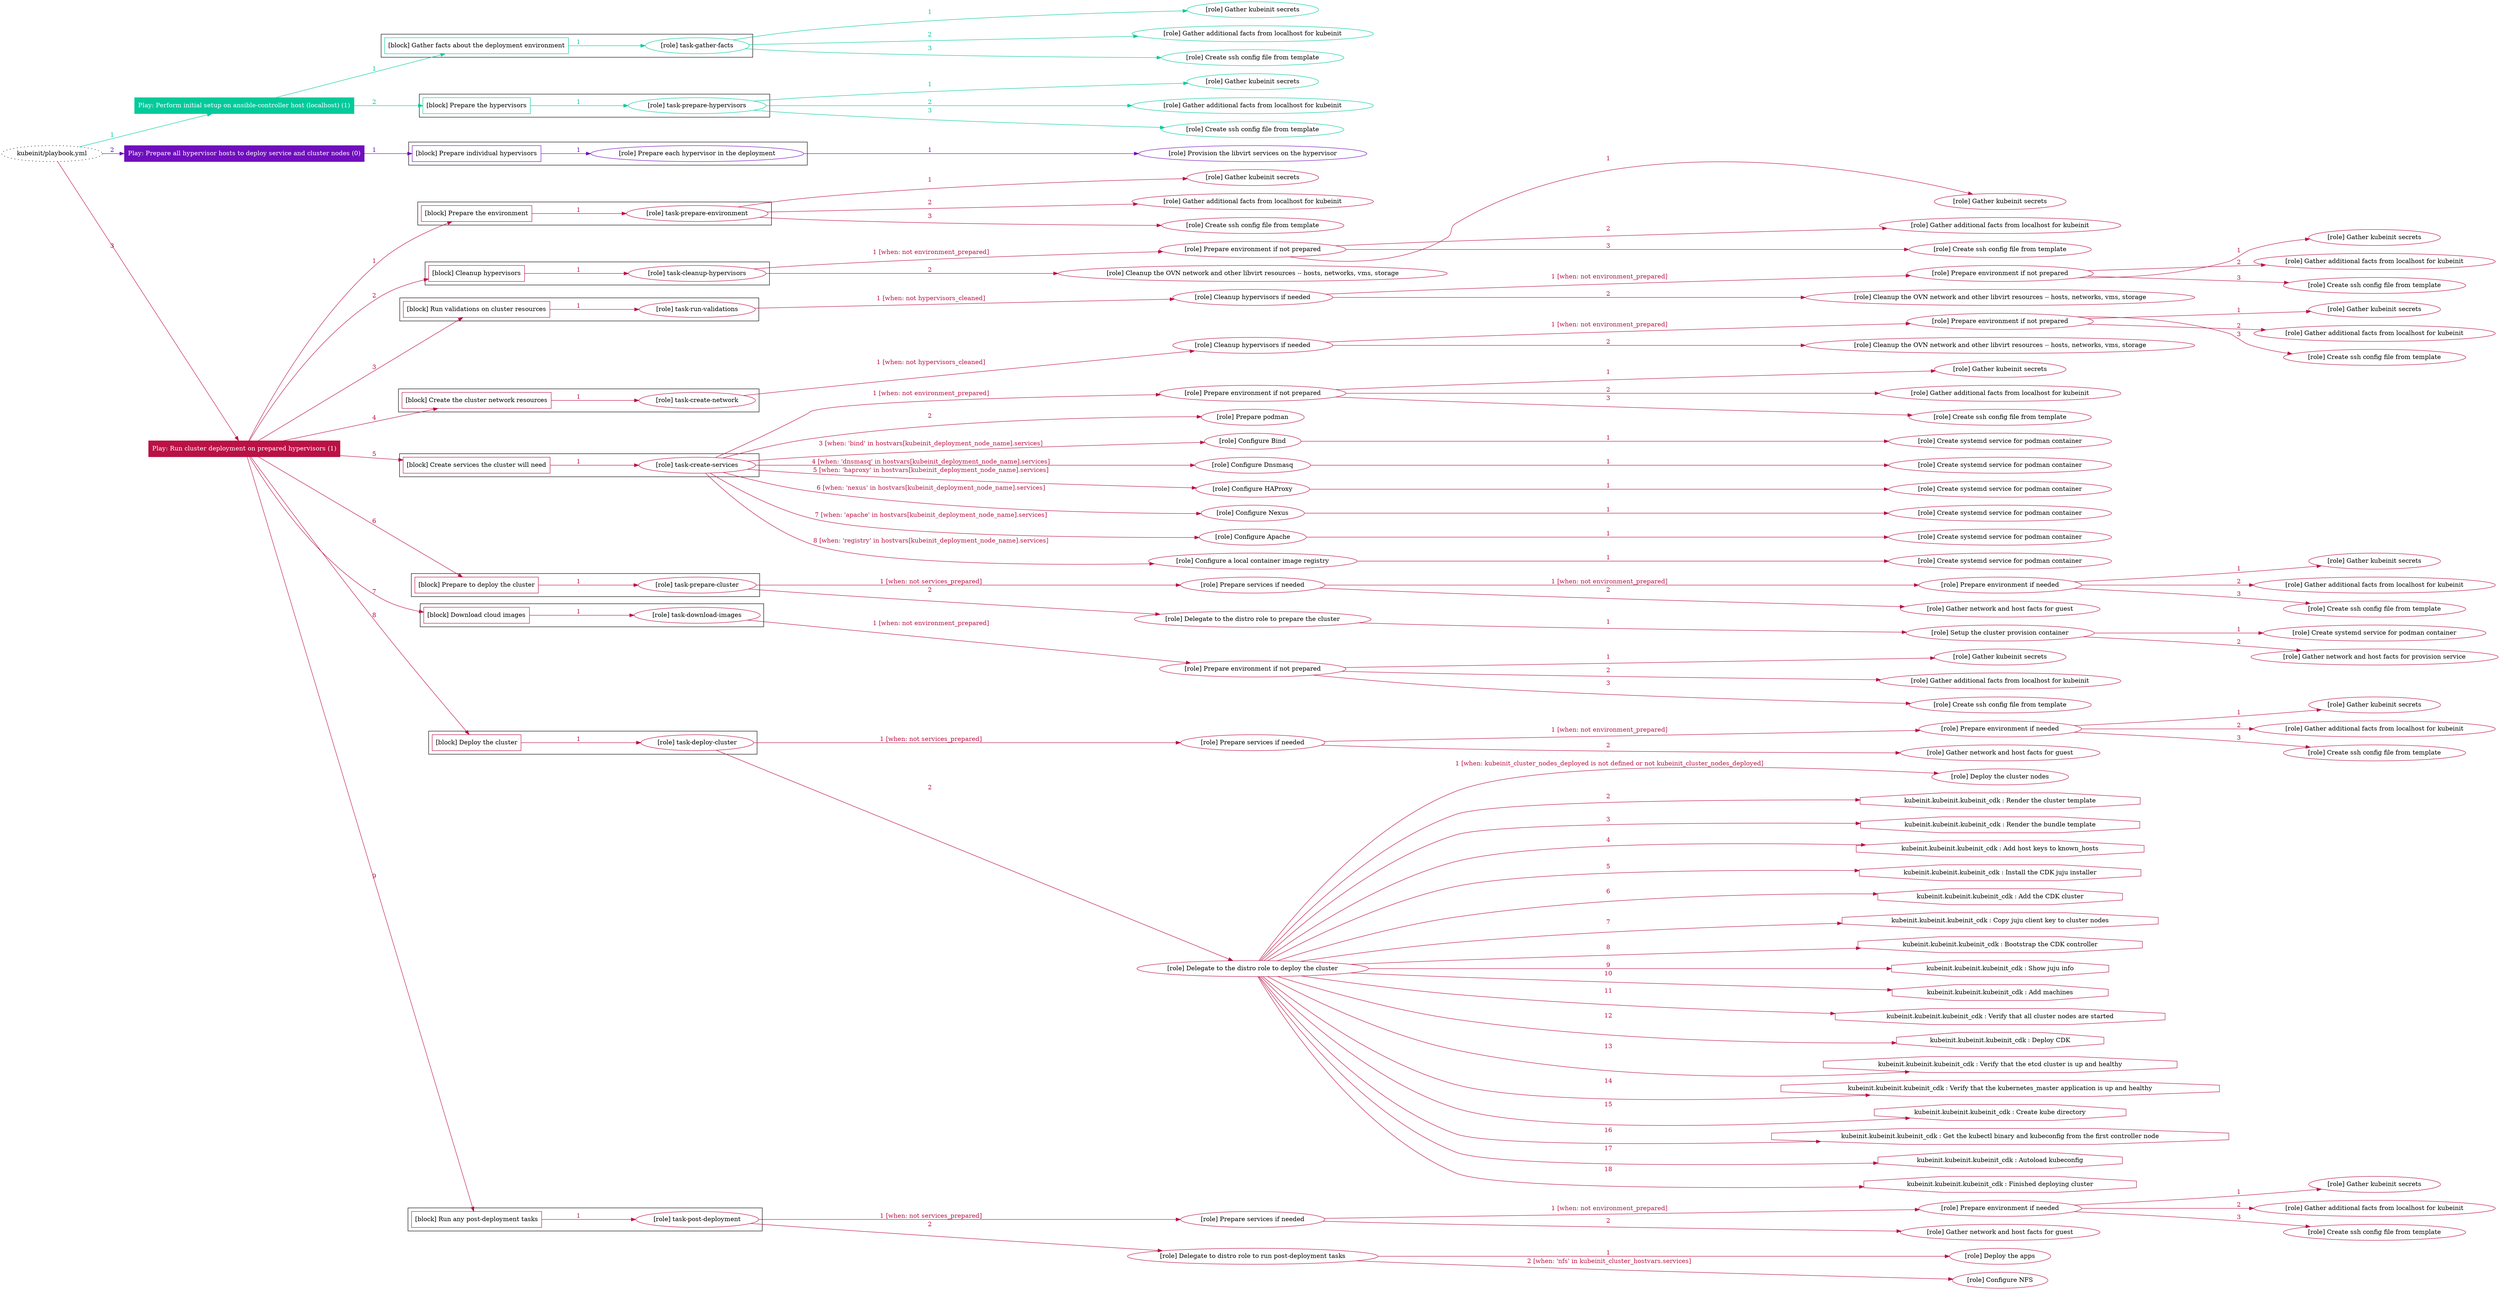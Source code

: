 digraph {
	graph [concentrate=true ordering=in rankdir=LR ratio=fill]
	edge [esep=5 sep=10]
	"kubeinit/playbook.yml" [URL="/home/runner/work/kubeinit/kubeinit/kubeinit/playbook.yml" id=playbook_b8b975d1 style=dotted]
	play_1f92d116 [label="Play: Perform initial setup on ansible-controller host (localhost) (1)" URL="/home/runner/work/kubeinit/kubeinit/kubeinit/playbook.yml" color="#02ca9b" fontcolor="#ffffff" id=play_1f92d116 shape=box style=filled tooltip=localhost]
	"kubeinit/playbook.yml" -> play_1f92d116 [label="1 " color="#02ca9b" fontcolor="#02ca9b" id=edge_266a19c6 labeltooltip="1 " tooltip="1 "]
	subgraph "Gather kubeinit secrets" {
		role_7e72a584 [label="[role] Gather kubeinit secrets" URL="/home/runner/.ansible/collections/ansible_collections/kubeinit/kubeinit/roles/kubeinit_prepare/tasks/gather_kubeinit_facts.yml" color="#02ca9b" id=role_7e72a584 tooltip="Gather kubeinit secrets"]
	}
	subgraph "Gather additional facts from localhost for kubeinit" {
		role_6f8efa0f [label="[role] Gather additional facts from localhost for kubeinit" URL="/home/runner/.ansible/collections/ansible_collections/kubeinit/kubeinit/roles/kubeinit_prepare/tasks/gather_kubeinit_facts.yml" color="#02ca9b" id=role_6f8efa0f tooltip="Gather additional facts from localhost for kubeinit"]
	}
	subgraph "Create ssh config file from template" {
		role_ec416658 [label="[role] Create ssh config file from template" URL="/home/runner/.ansible/collections/ansible_collections/kubeinit/kubeinit/roles/kubeinit_prepare/tasks/gather_kubeinit_facts.yml" color="#02ca9b" id=role_ec416658 tooltip="Create ssh config file from template"]
	}
	subgraph "task-gather-facts" {
		role_8cb1d3dd [label="[role] task-gather-facts" URL="/home/runner/work/kubeinit/kubeinit/kubeinit/playbook.yml" color="#02ca9b" id=role_8cb1d3dd tooltip="task-gather-facts"]
		role_8cb1d3dd -> role_7e72a584 [label="1 " color="#02ca9b" fontcolor="#02ca9b" id=edge_ea798138 labeltooltip="1 " tooltip="1 "]
		role_8cb1d3dd -> role_6f8efa0f [label="2 " color="#02ca9b" fontcolor="#02ca9b" id=edge_52439735 labeltooltip="2 " tooltip="2 "]
		role_8cb1d3dd -> role_ec416658 [label="3 " color="#02ca9b" fontcolor="#02ca9b" id=edge_aa945519 labeltooltip="3 " tooltip="3 "]
	}
	subgraph "Gather kubeinit secrets" {
		role_aa5463d8 [label="[role] Gather kubeinit secrets" URL="/home/runner/.ansible/collections/ansible_collections/kubeinit/kubeinit/roles/kubeinit_prepare/tasks/gather_kubeinit_facts.yml" color="#02ca9b" id=role_aa5463d8 tooltip="Gather kubeinit secrets"]
	}
	subgraph "Gather additional facts from localhost for kubeinit" {
		role_ab5664ed [label="[role] Gather additional facts from localhost for kubeinit" URL="/home/runner/.ansible/collections/ansible_collections/kubeinit/kubeinit/roles/kubeinit_prepare/tasks/gather_kubeinit_facts.yml" color="#02ca9b" id=role_ab5664ed tooltip="Gather additional facts from localhost for kubeinit"]
	}
	subgraph "Create ssh config file from template" {
		role_f6ce25a8 [label="[role] Create ssh config file from template" URL="/home/runner/.ansible/collections/ansible_collections/kubeinit/kubeinit/roles/kubeinit_prepare/tasks/gather_kubeinit_facts.yml" color="#02ca9b" id=role_f6ce25a8 tooltip="Create ssh config file from template"]
	}
	subgraph "task-prepare-hypervisors" {
		role_ec7870c5 [label="[role] task-prepare-hypervisors" URL="/home/runner/work/kubeinit/kubeinit/kubeinit/playbook.yml" color="#02ca9b" id=role_ec7870c5 tooltip="task-prepare-hypervisors"]
		role_ec7870c5 -> role_aa5463d8 [label="1 " color="#02ca9b" fontcolor="#02ca9b" id=edge_e9765d4e labeltooltip="1 " tooltip="1 "]
		role_ec7870c5 -> role_ab5664ed [label="2 " color="#02ca9b" fontcolor="#02ca9b" id=edge_7429f9a1 labeltooltip="2 " tooltip="2 "]
		role_ec7870c5 -> role_f6ce25a8 [label="3 " color="#02ca9b" fontcolor="#02ca9b" id=edge_fbc197de labeltooltip="3 " tooltip="3 "]
	}
	subgraph "Play: Perform initial setup on ansible-controller host (localhost) (1)" {
		play_1f92d116 -> block_7792f762 [label=1 color="#02ca9b" fontcolor="#02ca9b" id=edge_c2f9493c labeltooltip=1 tooltip=1]
		subgraph cluster_block_7792f762 {
			block_7792f762 [label="[block] Gather facts about the deployment environment" URL="/home/runner/work/kubeinit/kubeinit/kubeinit/playbook.yml" color="#02ca9b" id=block_7792f762 labeltooltip="Gather facts about the deployment environment" shape=box tooltip="Gather facts about the deployment environment"]
			block_7792f762 -> role_8cb1d3dd [label="1 " color="#02ca9b" fontcolor="#02ca9b" id=edge_75ae3a4d labeltooltip="1 " tooltip="1 "]
		}
		play_1f92d116 -> block_1dad4970 [label=2 color="#02ca9b" fontcolor="#02ca9b" id=edge_9e2c209d labeltooltip=2 tooltip=2]
		subgraph cluster_block_1dad4970 {
			block_1dad4970 [label="[block] Prepare the hypervisors" URL="/home/runner/work/kubeinit/kubeinit/kubeinit/playbook.yml" color="#02ca9b" id=block_1dad4970 labeltooltip="Prepare the hypervisors" shape=box tooltip="Prepare the hypervisors"]
			block_1dad4970 -> role_ec7870c5 [label="1 " color="#02ca9b" fontcolor="#02ca9b" id=edge_6bc63d7f labeltooltip="1 " tooltip="1 "]
		}
	}
	play_5d02be80 [label="Play: Prepare all hypervisor hosts to deploy service and cluster nodes (0)" URL="/home/runner/work/kubeinit/kubeinit/kubeinit/playbook.yml" color="#700ebe" fontcolor="#ffffff" id=play_5d02be80 shape=box style=filled tooltip="Play: Prepare all hypervisor hosts to deploy service and cluster nodes (0)"]
	"kubeinit/playbook.yml" -> play_5d02be80 [label="2 " color="#700ebe" fontcolor="#700ebe" id=edge_d3d8cc9e labeltooltip="2 " tooltip="2 "]
	subgraph "Provision the libvirt services on the hypervisor" {
		role_f13be0c8 [label="[role] Provision the libvirt services on the hypervisor" URL="/home/runner/.ansible/collections/ansible_collections/kubeinit/kubeinit/roles/kubeinit_prepare/tasks/prepare_hypervisor.yml" color="#700ebe" id=role_f13be0c8 tooltip="Provision the libvirt services on the hypervisor"]
	}
	subgraph "Prepare each hypervisor in the deployment" {
		role_fb1ce6a0 [label="[role] Prepare each hypervisor in the deployment" URL="/home/runner/work/kubeinit/kubeinit/kubeinit/playbook.yml" color="#700ebe" id=role_fb1ce6a0 tooltip="Prepare each hypervisor in the deployment"]
		role_fb1ce6a0 -> role_f13be0c8 [label="1 " color="#700ebe" fontcolor="#700ebe" id=edge_3d4524ef labeltooltip="1 " tooltip="1 "]
	}
	subgraph "Play: Prepare all hypervisor hosts to deploy service and cluster nodes (0)" {
		play_5d02be80 -> block_ec13b151 [label=1 color="#700ebe" fontcolor="#700ebe" id=edge_3e83598d labeltooltip=1 tooltip=1]
		subgraph cluster_block_ec13b151 {
			block_ec13b151 [label="[block] Prepare individual hypervisors" URL="/home/runner/work/kubeinit/kubeinit/kubeinit/playbook.yml" color="#700ebe" id=block_ec13b151 labeltooltip="Prepare individual hypervisors" shape=box tooltip="Prepare individual hypervisors"]
			block_ec13b151 -> role_fb1ce6a0 [label="1 " color="#700ebe" fontcolor="#700ebe" id=edge_17f1ad38 labeltooltip="1 " tooltip="1 "]
		}
	}
	play_d98b7096 [label="Play: Run cluster deployment on prepared hypervisors (1)" URL="/home/runner/work/kubeinit/kubeinit/kubeinit/playbook.yml" color="#bb1145" fontcolor="#ffffff" id=play_d98b7096 shape=box style=filled tooltip=localhost]
	"kubeinit/playbook.yml" -> play_d98b7096 [label="3 " color="#bb1145" fontcolor="#bb1145" id=edge_a9d7f2be labeltooltip="3 " tooltip="3 "]
	subgraph "Gather kubeinit secrets" {
		role_ee403717 [label="[role] Gather kubeinit secrets" URL="/home/runner/.ansible/collections/ansible_collections/kubeinit/kubeinit/roles/kubeinit_prepare/tasks/gather_kubeinit_facts.yml" color="#bb1145" id=role_ee403717 tooltip="Gather kubeinit secrets"]
	}
	subgraph "Gather additional facts from localhost for kubeinit" {
		role_68644fdb [label="[role] Gather additional facts from localhost for kubeinit" URL="/home/runner/.ansible/collections/ansible_collections/kubeinit/kubeinit/roles/kubeinit_prepare/tasks/gather_kubeinit_facts.yml" color="#bb1145" id=role_68644fdb tooltip="Gather additional facts from localhost for kubeinit"]
	}
	subgraph "Create ssh config file from template" {
		role_46dfc354 [label="[role] Create ssh config file from template" URL="/home/runner/.ansible/collections/ansible_collections/kubeinit/kubeinit/roles/kubeinit_prepare/tasks/gather_kubeinit_facts.yml" color="#bb1145" id=role_46dfc354 tooltip="Create ssh config file from template"]
	}
	subgraph "task-prepare-environment" {
		role_5fb2828c [label="[role] task-prepare-environment" URL="/home/runner/work/kubeinit/kubeinit/kubeinit/playbook.yml" color="#bb1145" id=role_5fb2828c tooltip="task-prepare-environment"]
		role_5fb2828c -> role_ee403717 [label="1 " color="#bb1145" fontcolor="#bb1145" id=edge_0c0e4765 labeltooltip="1 " tooltip="1 "]
		role_5fb2828c -> role_68644fdb [label="2 " color="#bb1145" fontcolor="#bb1145" id=edge_0036d079 labeltooltip="2 " tooltip="2 "]
		role_5fb2828c -> role_46dfc354 [label="3 " color="#bb1145" fontcolor="#bb1145" id=edge_c40564ec labeltooltip="3 " tooltip="3 "]
	}
	subgraph "Gather kubeinit secrets" {
		role_4a63b7e6 [label="[role] Gather kubeinit secrets" URL="/home/runner/.ansible/collections/ansible_collections/kubeinit/kubeinit/roles/kubeinit_prepare/tasks/gather_kubeinit_facts.yml" color="#bb1145" id=role_4a63b7e6 tooltip="Gather kubeinit secrets"]
	}
	subgraph "Gather additional facts from localhost for kubeinit" {
		role_7928fd24 [label="[role] Gather additional facts from localhost for kubeinit" URL="/home/runner/.ansible/collections/ansible_collections/kubeinit/kubeinit/roles/kubeinit_prepare/tasks/gather_kubeinit_facts.yml" color="#bb1145" id=role_7928fd24 tooltip="Gather additional facts from localhost for kubeinit"]
	}
	subgraph "Create ssh config file from template" {
		role_4eb20a5f [label="[role] Create ssh config file from template" URL="/home/runner/.ansible/collections/ansible_collections/kubeinit/kubeinit/roles/kubeinit_prepare/tasks/gather_kubeinit_facts.yml" color="#bb1145" id=role_4eb20a5f tooltip="Create ssh config file from template"]
	}
	subgraph "Prepare environment if not prepared" {
		role_96763152 [label="[role] Prepare environment if not prepared" URL="/home/runner/.ansible/collections/ansible_collections/kubeinit/kubeinit/roles/kubeinit_prepare/tasks/cleanup_hypervisors.yml" color="#bb1145" id=role_96763152 tooltip="Prepare environment if not prepared"]
		role_96763152 -> role_4a63b7e6 [label="1 " color="#bb1145" fontcolor="#bb1145" id=edge_3c552cab labeltooltip="1 " tooltip="1 "]
		role_96763152 -> role_7928fd24 [label="2 " color="#bb1145" fontcolor="#bb1145" id=edge_19db6f14 labeltooltip="2 " tooltip="2 "]
		role_96763152 -> role_4eb20a5f [label="3 " color="#bb1145" fontcolor="#bb1145" id=edge_7f402190 labeltooltip="3 " tooltip="3 "]
	}
	subgraph "Cleanup the OVN network and other libvirt resources -- hosts, networks, vms, storage" {
		role_a423e79d [label="[role] Cleanup the OVN network and other libvirt resources -- hosts, networks, vms, storage" URL="/home/runner/.ansible/collections/ansible_collections/kubeinit/kubeinit/roles/kubeinit_prepare/tasks/cleanup_hypervisors.yml" color="#bb1145" id=role_a423e79d tooltip="Cleanup the OVN network and other libvirt resources -- hosts, networks, vms, storage"]
	}
	subgraph "task-cleanup-hypervisors" {
		role_0b4ffa75 [label="[role] task-cleanup-hypervisors" URL="/home/runner/work/kubeinit/kubeinit/kubeinit/playbook.yml" color="#bb1145" id=role_0b4ffa75 tooltip="task-cleanup-hypervisors"]
		role_0b4ffa75 -> role_96763152 [label="1 [when: not environment_prepared]" color="#bb1145" fontcolor="#bb1145" id=edge_1c82d666 labeltooltip="1 [when: not environment_prepared]" tooltip="1 [when: not environment_prepared]"]
		role_0b4ffa75 -> role_a423e79d [label="2 " color="#bb1145" fontcolor="#bb1145" id=edge_7959c62f labeltooltip="2 " tooltip="2 "]
	}
	subgraph "Gather kubeinit secrets" {
		role_a81c3f73 [label="[role] Gather kubeinit secrets" URL="/home/runner/.ansible/collections/ansible_collections/kubeinit/kubeinit/roles/kubeinit_prepare/tasks/gather_kubeinit_facts.yml" color="#bb1145" id=role_a81c3f73 tooltip="Gather kubeinit secrets"]
	}
	subgraph "Gather additional facts from localhost for kubeinit" {
		role_b0066225 [label="[role] Gather additional facts from localhost for kubeinit" URL="/home/runner/.ansible/collections/ansible_collections/kubeinit/kubeinit/roles/kubeinit_prepare/tasks/gather_kubeinit_facts.yml" color="#bb1145" id=role_b0066225 tooltip="Gather additional facts from localhost for kubeinit"]
	}
	subgraph "Create ssh config file from template" {
		role_39afabb3 [label="[role] Create ssh config file from template" URL="/home/runner/.ansible/collections/ansible_collections/kubeinit/kubeinit/roles/kubeinit_prepare/tasks/gather_kubeinit_facts.yml" color="#bb1145" id=role_39afabb3 tooltip="Create ssh config file from template"]
	}
	subgraph "Prepare environment if not prepared" {
		role_4eda52a6 [label="[role] Prepare environment if not prepared" URL="/home/runner/.ansible/collections/ansible_collections/kubeinit/kubeinit/roles/kubeinit_prepare/tasks/cleanup_hypervisors.yml" color="#bb1145" id=role_4eda52a6 tooltip="Prepare environment if not prepared"]
		role_4eda52a6 -> role_a81c3f73 [label="1 " color="#bb1145" fontcolor="#bb1145" id=edge_9b4becca labeltooltip="1 " tooltip="1 "]
		role_4eda52a6 -> role_b0066225 [label="2 " color="#bb1145" fontcolor="#bb1145" id=edge_96913250 labeltooltip="2 " tooltip="2 "]
		role_4eda52a6 -> role_39afabb3 [label="3 " color="#bb1145" fontcolor="#bb1145" id=edge_67a1ba73 labeltooltip="3 " tooltip="3 "]
	}
	subgraph "Cleanup the OVN network and other libvirt resources -- hosts, networks, vms, storage" {
		role_17222702 [label="[role] Cleanup the OVN network and other libvirt resources -- hosts, networks, vms, storage" URL="/home/runner/.ansible/collections/ansible_collections/kubeinit/kubeinit/roles/kubeinit_prepare/tasks/cleanup_hypervisors.yml" color="#bb1145" id=role_17222702 tooltip="Cleanup the OVN network and other libvirt resources -- hosts, networks, vms, storage"]
	}
	subgraph "Cleanup hypervisors if needed" {
		role_38ceb31a [label="[role] Cleanup hypervisors if needed" URL="/home/runner/.ansible/collections/ansible_collections/kubeinit/kubeinit/roles/kubeinit_validations/tasks/main.yml" color="#bb1145" id=role_38ceb31a tooltip="Cleanup hypervisors if needed"]
		role_38ceb31a -> role_4eda52a6 [label="1 [when: not environment_prepared]" color="#bb1145" fontcolor="#bb1145" id=edge_36366ffb labeltooltip="1 [when: not environment_prepared]" tooltip="1 [when: not environment_prepared]"]
		role_38ceb31a -> role_17222702 [label="2 " color="#bb1145" fontcolor="#bb1145" id=edge_3ad2a8f4 labeltooltip="2 " tooltip="2 "]
	}
	subgraph "task-run-validations" {
		role_207aeb8a [label="[role] task-run-validations" URL="/home/runner/work/kubeinit/kubeinit/kubeinit/playbook.yml" color="#bb1145" id=role_207aeb8a tooltip="task-run-validations"]
		role_207aeb8a -> role_38ceb31a [label="1 [when: not hypervisors_cleaned]" color="#bb1145" fontcolor="#bb1145" id=edge_78c8c3dd labeltooltip="1 [when: not hypervisors_cleaned]" tooltip="1 [when: not hypervisors_cleaned]"]
	}
	subgraph "Gather kubeinit secrets" {
		role_63355f62 [label="[role] Gather kubeinit secrets" URL="/home/runner/.ansible/collections/ansible_collections/kubeinit/kubeinit/roles/kubeinit_prepare/tasks/gather_kubeinit_facts.yml" color="#bb1145" id=role_63355f62 tooltip="Gather kubeinit secrets"]
	}
	subgraph "Gather additional facts from localhost for kubeinit" {
		role_47be328e [label="[role] Gather additional facts from localhost for kubeinit" URL="/home/runner/.ansible/collections/ansible_collections/kubeinit/kubeinit/roles/kubeinit_prepare/tasks/gather_kubeinit_facts.yml" color="#bb1145" id=role_47be328e tooltip="Gather additional facts from localhost for kubeinit"]
	}
	subgraph "Create ssh config file from template" {
		role_f6a4aef9 [label="[role] Create ssh config file from template" URL="/home/runner/.ansible/collections/ansible_collections/kubeinit/kubeinit/roles/kubeinit_prepare/tasks/gather_kubeinit_facts.yml" color="#bb1145" id=role_f6a4aef9 tooltip="Create ssh config file from template"]
	}
	subgraph "Prepare environment if not prepared" {
		role_f0fb4126 [label="[role] Prepare environment if not prepared" URL="/home/runner/.ansible/collections/ansible_collections/kubeinit/kubeinit/roles/kubeinit_prepare/tasks/cleanup_hypervisors.yml" color="#bb1145" id=role_f0fb4126 tooltip="Prepare environment if not prepared"]
		role_f0fb4126 -> role_63355f62 [label="1 " color="#bb1145" fontcolor="#bb1145" id=edge_0420a840 labeltooltip="1 " tooltip="1 "]
		role_f0fb4126 -> role_47be328e [label="2 " color="#bb1145" fontcolor="#bb1145" id=edge_0dd09870 labeltooltip="2 " tooltip="2 "]
		role_f0fb4126 -> role_f6a4aef9 [label="3 " color="#bb1145" fontcolor="#bb1145" id=edge_4566a672 labeltooltip="3 " tooltip="3 "]
	}
	subgraph "Cleanup the OVN network and other libvirt resources -- hosts, networks, vms, storage" {
		role_79892e4b [label="[role] Cleanup the OVN network and other libvirt resources -- hosts, networks, vms, storage" URL="/home/runner/.ansible/collections/ansible_collections/kubeinit/kubeinit/roles/kubeinit_prepare/tasks/cleanup_hypervisors.yml" color="#bb1145" id=role_79892e4b tooltip="Cleanup the OVN network and other libvirt resources -- hosts, networks, vms, storage"]
	}
	subgraph "Cleanup hypervisors if needed" {
		role_733ce33d [label="[role] Cleanup hypervisors if needed" URL="/home/runner/.ansible/collections/ansible_collections/kubeinit/kubeinit/roles/kubeinit_libvirt/tasks/create_network.yml" color="#bb1145" id=role_733ce33d tooltip="Cleanup hypervisors if needed"]
		role_733ce33d -> role_f0fb4126 [label="1 [when: not environment_prepared]" color="#bb1145" fontcolor="#bb1145" id=edge_90c0c151 labeltooltip="1 [when: not environment_prepared]" tooltip="1 [when: not environment_prepared]"]
		role_733ce33d -> role_79892e4b [label="2 " color="#bb1145" fontcolor="#bb1145" id=edge_0f7a1c2c labeltooltip="2 " tooltip="2 "]
	}
	subgraph "task-create-network" {
		role_db05cade [label="[role] task-create-network" URL="/home/runner/work/kubeinit/kubeinit/kubeinit/playbook.yml" color="#bb1145" id=role_db05cade tooltip="task-create-network"]
		role_db05cade -> role_733ce33d [label="1 [when: not hypervisors_cleaned]" color="#bb1145" fontcolor="#bb1145" id=edge_61f71675 labeltooltip="1 [when: not hypervisors_cleaned]" tooltip="1 [when: not hypervisors_cleaned]"]
	}
	subgraph "Gather kubeinit secrets" {
		role_edd84ca4 [label="[role] Gather kubeinit secrets" URL="/home/runner/.ansible/collections/ansible_collections/kubeinit/kubeinit/roles/kubeinit_prepare/tasks/gather_kubeinit_facts.yml" color="#bb1145" id=role_edd84ca4 tooltip="Gather kubeinit secrets"]
	}
	subgraph "Gather additional facts from localhost for kubeinit" {
		role_59ff4ece [label="[role] Gather additional facts from localhost for kubeinit" URL="/home/runner/.ansible/collections/ansible_collections/kubeinit/kubeinit/roles/kubeinit_prepare/tasks/gather_kubeinit_facts.yml" color="#bb1145" id=role_59ff4ece tooltip="Gather additional facts from localhost for kubeinit"]
	}
	subgraph "Create ssh config file from template" {
		role_ae813bf4 [label="[role] Create ssh config file from template" URL="/home/runner/.ansible/collections/ansible_collections/kubeinit/kubeinit/roles/kubeinit_prepare/tasks/gather_kubeinit_facts.yml" color="#bb1145" id=role_ae813bf4 tooltip="Create ssh config file from template"]
	}
	subgraph "Prepare environment if not prepared" {
		role_494650fb [label="[role] Prepare environment if not prepared" URL="/home/runner/.ansible/collections/ansible_collections/kubeinit/kubeinit/roles/kubeinit_services/tasks/main.yml" color="#bb1145" id=role_494650fb tooltip="Prepare environment if not prepared"]
		role_494650fb -> role_edd84ca4 [label="1 " color="#bb1145" fontcolor="#bb1145" id=edge_4565a3a8 labeltooltip="1 " tooltip="1 "]
		role_494650fb -> role_59ff4ece [label="2 " color="#bb1145" fontcolor="#bb1145" id=edge_ef3aaa13 labeltooltip="2 " tooltip="2 "]
		role_494650fb -> role_ae813bf4 [label="3 " color="#bb1145" fontcolor="#bb1145" id=edge_684aca58 labeltooltip="3 " tooltip="3 "]
	}
	subgraph "Prepare podman" {
		role_83d4043b [label="[role] Prepare podman" URL="/home/runner/.ansible/collections/ansible_collections/kubeinit/kubeinit/roles/kubeinit_services/tasks/00_create_service_pod.yml" color="#bb1145" id=role_83d4043b tooltip="Prepare podman"]
	}
	subgraph "Create systemd service for podman container" {
		role_e1762a32 [label="[role] Create systemd service for podman container" URL="/home/runner/.ansible/collections/ansible_collections/kubeinit/kubeinit/roles/kubeinit_bind/tasks/main.yml" color="#bb1145" id=role_e1762a32 tooltip="Create systemd service for podman container"]
	}
	subgraph "Configure Bind" {
		role_a78b1e2b [label="[role] Configure Bind" URL="/home/runner/.ansible/collections/ansible_collections/kubeinit/kubeinit/roles/kubeinit_services/tasks/start_services_containers.yml" color="#bb1145" id=role_a78b1e2b tooltip="Configure Bind"]
		role_a78b1e2b -> role_e1762a32 [label="1 " color="#bb1145" fontcolor="#bb1145" id=edge_a60a22c1 labeltooltip="1 " tooltip="1 "]
	}
	subgraph "Create systemd service for podman container" {
		role_6ae9c015 [label="[role] Create systemd service for podman container" URL="/home/runner/.ansible/collections/ansible_collections/kubeinit/kubeinit/roles/kubeinit_dnsmasq/tasks/main.yml" color="#bb1145" id=role_6ae9c015 tooltip="Create systemd service for podman container"]
	}
	subgraph "Configure Dnsmasq" {
		role_41c6c4ae [label="[role] Configure Dnsmasq" URL="/home/runner/.ansible/collections/ansible_collections/kubeinit/kubeinit/roles/kubeinit_services/tasks/start_services_containers.yml" color="#bb1145" id=role_41c6c4ae tooltip="Configure Dnsmasq"]
		role_41c6c4ae -> role_6ae9c015 [label="1 " color="#bb1145" fontcolor="#bb1145" id=edge_177cbfb5 labeltooltip="1 " tooltip="1 "]
	}
	subgraph "Create systemd service for podman container" {
		role_99ead2f0 [label="[role] Create systemd service for podman container" URL="/home/runner/.ansible/collections/ansible_collections/kubeinit/kubeinit/roles/kubeinit_haproxy/tasks/main.yml" color="#bb1145" id=role_99ead2f0 tooltip="Create systemd service for podman container"]
	}
	subgraph "Configure HAProxy" {
		role_f1e86871 [label="[role] Configure HAProxy" URL="/home/runner/.ansible/collections/ansible_collections/kubeinit/kubeinit/roles/kubeinit_services/tasks/start_services_containers.yml" color="#bb1145" id=role_f1e86871 tooltip="Configure HAProxy"]
		role_f1e86871 -> role_99ead2f0 [label="1 " color="#bb1145" fontcolor="#bb1145" id=edge_263d49f2 labeltooltip="1 " tooltip="1 "]
	}
	subgraph "Create systemd service for podman container" {
		role_10e8f574 [label="[role] Create systemd service for podman container" URL="/home/runner/.ansible/collections/ansible_collections/kubeinit/kubeinit/roles/kubeinit_nexus/tasks/main.yml" color="#bb1145" id=role_10e8f574 tooltip="Create systemd service for podman container"]
	}
	subgraph "Configure Nexus" {
		role_d08112af [label="[role] Configure Nexus" URL="/home/runner/.ansible/collections/ansible_collections/kubeinit/kubeinit/roles/kubeinit_services/tasks/start_services_containers.yml" color="#bb1145" id=role_d08112af tooltip="Configure Nexus"]
		role_d08112af -> role_10e8f574 [label="1 " color="#bb1145" fontcolor="#bb1145" id=edge_099eca0a labeltooltip="1 " tooltip="1 "]
	}
	subgraph "Create systemd service for podman container" {
		role_9cf34969 [label="[role] Create systemd service for podman container" URL="/home/runner/.ansible/collections/ansible_collections/kubeinit/kubeinit/roles/kubeinit_apache/tasks/main.yml" color="#bb1145" id=role_9cf34969 tooltip="Create systemd service for podman container"]
	}
	subgraph "Configure Apache" {
		role_a1a225f0 [label="[role] Configure Apache" URL="/home/runner/.ansible/collections/ansible_collections/kubeinit/kubeinit/roles/kubeinit_services/tasks/start_services_containers.yml" color="#bb1145" id=role_a1a225f0 tooltip="Configure Apache"]
		role_a1a225f0 -> role_9cf34969 [label="1 " color="#bb1145" fontcolor="#bb1145" id=edge_f1ba453d labeltooltip="1 " tooltip="1 "]
	}
	subgraph "Create systemd service for podman container" {
		role_c68e0e7a [label="[role] Create systemd service for podman container" URL="/home/runner/.ansible/collections/ansible_collections/kubeinit/kubeinit/roles/kubeinit_registry/tasks/main.yml" color="#bb1145" id=role_c68e0e7a tooltip="Create systemd service for podman container"]
	}
	subgraph "Configure a local container image registry" {
		role_07aee586 [label="[role] Configure a local container image registry" URL="/home/runner/.ansible/collections/ansible_collections/kubeinit/kubeinit/roles/kubeinit_services/tasks/start_services_containers.yml" color="#bb1145" id=role_07aee586 tooltip="Configure a local container image registry"]
		role_07aee586 -> role_c68e0e7a [label="1 " color="#bb1145" fontcolor="#bb1145" id=edge_5024b29b labeltooltip="1 " tooltip="1 "]
	}
	subgraph "task-create-services" {
		role_47fcaf46 [label="[role] task-create-services" URL="/home/runner/work/kubeinit/kubeinit/kubeinit/playbook.yml" color="#bb1145" id=role_47fcaf46 tooltip="task-create-services"]
		role_47fcaf46 -> role_494650fb [label="1 [when: not environment_prepared]" color="#bb1145" fontcolor="#bb1145" id=edge_c2406b0e labeltooltip="1 [when: not environment_prepared]" tooltip="1 [when: not environment_prepared]"]
		role_47fcaf46 -> role_83d4043b [label="2 " color="#bb1145" fontcolor="#bb1145" id=edge_63a18d5b labeltooltip="2 " tooltip="2 "]
		role_47fcaf46 -> role_a78b1e2b [label="3 [when: 'bind' in hostvars[kubeinit_deployment_node_name].services]" color="#bb1145" fontcolor="#bb1145" id=edge_aa400de5 labeltooltip="3 [when: 'bind' in hostvars[kubeinit_deployment_node_name].services]" tooltip="3 [when: 'bind' in hostvars[kubeinit_deployment_node_name].services]"]
		role_47fcaf46 -> role_41c6c4ae [label="4 [when: 'dnsmasq' in hostvars[kubeinit_deployment_node_name].services]" color="#bb1145" fontcolor="#bb1145" id=edge_a02cfe92 labeltooltip="4 [when: 'dnsmasq' in hostvars[kubeinit_deployment_node_name].services]" tooltip="4 [when: 'dnsmasq' in hostvars[kubeinit_deployment_node_name].services]"]
		role_47fcaf46 -> role_f1e86871 [label="5 [when: 'haproxy' in hostvars[kubeinit_deployment_node_name].services]" color="#bb1145" fontcolor="#bb1145" id=edge_f7cd24e8 labeltooltip="5 [when: 'haproxy' in hostvars[kubeinit_deployment_node_name].services]" tooltip="5 [when: 'haproxy' in hostvars[kubeinit_deployment_node_name].services]"]
		role_47fcaf46 -> role_d08112af [label="6 [when: 'nexus' in hostvars[kubeinit_deployment_node_name].services]" color="#bb1145" fontcolor="#bb1145" id=edge_05b527ed labeltooltip="6 [when: 'nexus' in hostvars[kubeinit_deployment_node_name].services]" tooltip="6 [when: 'nexus' in hostvars[kubeinit_deployment_node_name].services]"]
		role_47fcaf46 -> role_a1a225f0 [label="7 [when: 'apache' in hostvars[kubeinit_deployment_node_name].services]" color="#bb1145" fontcolor="#bb1145" id=edge_5ca56e37 labeltooltip="7 [when: 'apache' in hostvars[kubeinit_deployment_node_name].services]" tooltip="7 [when: 'apache' in hostvars[kubeinit_deployment_node_name].services]"]
		role_47fcaf46 -> role_07aee586 [label="8 [when: 'registry' in hostvars[kubeinit_deployment_node_name].services]" color="#bb1145" fontcolor="#bb1145" id=edge_57a3a008 labeltooltip="8 [when: 'registry' in hostvars[kubeinit_deployment_node_name].services]" tooltip="8 [when: 'registry' in hostvars[kubeinit_deployment_node_name].services]"]
	}
	subgraph "Gather kubeinit secrets" {
		role_6f78b667 [label="[role] Gather kubeinit secrets" URL="/home/runner/.ansible/collections/ansible_collections/kubeinit/kubeinit/roles/kubeinit_prepare/tasks/gather_kubeinit_facts.yml" color="#bb1145" id=role_6f78b667 tooltip="Gather kubeinit secrets"]
	}
	subgraph "Gather additional facts from localhost for kubeinit" {
		role_34597dce [label="[role] Gather additional facts from localhost for kubeinit" URL="/home/runner/.ansible/collections/ansible_collections/kubeinit/kubeinit/roles/kubeinit_prepare/tasks/gather_kubeinit_facts.yml" color="#bb1145" id=role_34597dce tooltip="Gather additional facts from localhost for kubeinit"]
	}
	subgraph "Create ssh config file from template" {
		role_e290c220 [label="[role] Create ssh config file from template" URL="/home/runner/.ansible/collections/ansible_collections/kubeinit/kubeinit/roles/kubeinit_prepare/tasks/gather_kubeinit_facts.yml" color="#bb1145" id=role_e290c220 tooltip="Create ssh config file from template"]
	}
	subgraph "Prepare environment if needed" {
		role_14c3d076 [label="[role] Prepare environment if needed" URL="/home/runner/.ansible/collections/ansible_collections/kubeinit/kubeinit/roles/kubeinit_services/tasks/prepare_services.yml" color="#bb1145" id=role_14c3d076 tooltip="Prepare environment if needed"]
		role_14c3d076 -> role_6f78b667 [label="1 " color="#bb1145" fontcolor="#bb1145" id=edge_6ac223e2 labeltooltip="1 " tooltip="1 "]
		role_14c3d076 -> role_34597dce [label="2 " color="#bb1145" fontcolor="#bb1145" id=edge_1752928f labeltooltip="2 " tooltip="2 "]
		role_14c3d076 -> role_e290c220 [label="3 " color="#bb1145" fontcolor="#bb1145" id=edge_949ca9de labeltooltip="3 " tooltip="3 "]
	}
	subgraph "Gather network and host facts for guest" {
		role_46a17fc4 [label="[role] Gather network and host facts for guest" URL="/home/runner/.ansible/collections/ansible_collections/kubeinit/kubeinit/roles/kubeinit_services/tasks/prepare_services.yml" color="#bb1145" id=role_46a17fc4 tooltip="Gather network and host facts for guest"]
	}
	subgraph "Prepare services if needed" {
		role_1c0750ff [label="[role] Prepare services if needed" URL="/home/runner/.ansible/collections/ansible_collections/kubeinit/kubeinit/roles/kubeinit_prepare/tasks/prepare_cluster.yml" color="#bb1145" id=role_1c0750ff tooltip="Prepare services if needed"]
		role_1c0750ff -> role_14c3d076 [label="1 [when: not environment_prepared]" color="#bb1145" fontcolor="#bb1145" id=edge_7343494c labeltooltip="1 [when: not environment_prepared]" tooltip="1 [when: not environment_prepared]"]
		role_1c0750ff -> role_46a17fc4 [label="2 " color="#bb1145" fontcolor="#bb1145" id=edge_967465cb labeltooltip="2 " tooltip="2 "]
	}
	subgraph "Create systemd service for podman container" {
		role_12c66c2b [label="[role] Create systemd service for podman container" URL="/home/runner/.ansible/collections/ansible_collections/kubeinit/kubeinit/roles/kubeinit_services/tasks/create_provision_container.yml" color="#bb1145" id=role_12c66c2b tooltip="Create systemd service for podman container"]
	}
	subgraph "Gather network and host facts for provision service" {
		role_f8024a48 [label="[role] Gather network and host facts for provision service" URL="/home/runner/.ansible/collections/ansible_collections/kubeinit/kubeinit/roles/kubeinit_services/tasks/create_provision_container.yml" color="#bb1145" id=role_f8024a48 tooltip="Gather network and host facts for provision service"]
	}
	subgraph "Setup the cluster provision container" {
		role_24a3feba [label="[role] Setup the cluster provision container" URL="/home/runner/.ansible/collections/ansible_collections/kubeinit/kubeinit/roles/kubeinit_cdk/tasks/prepare_cluster.yml" color="#bb1145" id=role_24a3feba tooltip="Setup the cluster provision container"]
		role_24a3feba -> role_12c66c2b [label="1 " color="#bb1145" fontcolor="#bb1145" id=edge_7799a836 labeltooltip="1 " tooltip="1 "]
		role_24a3feba -> role_f8024a48 [label="2 " color="#bb1145" fontcolor="#bb1145" id=edge_7834a59d labeltooltip="2 " tooltip="2 "]
	}
	subgraph "Delegate to the distro role to prepare the cluster" {
		role_bc8d73ca [label="[role] Delegate to the distro role to prepare the cluster" URL="/home/runner/.ansible/collections/ansible_collections/kubeinit/kubeinit/roles/kubeinit_prepare/tasks/prepare_cluster.yml" color="#bb1145" id=role_bc8d73ca tooltip="Delegate to the distro role to prepare the cluster"]
		role_bc8d73ca -> role_24a3feba [label="1 " color="#bb1145" fontcolor="#bb1145" id=edge_4d9335a1 labeltooltip="1 " tooltip="1 "]
	}
	subgraph "task-prepare-cluster" {
		role_ef446a15 [label="[role] task-prepare-cluster" URL="/home/runner/work/kubeinit/kubeinit/kubeinit/playbook.yml" color="#bb1145" id=role_ef446a15 tooltip="task-prepare-cluster"]
		role_ef446a15 -> role_1c0750ff [label="1 [when: not services_prepared]" color="#bb1145" fontcolor="#bb1145" id=edge_545a68ea labeltooltip="1 [when: not services_prepared]" tooltip="1 [when: not services_prepared]"]
		role_ef446a15 -> role_bc8d73ca [label="2 " color="#bb1145" fontcolor="#bb1145" id=edge_c77897dd labeltooltip="2 " tooltip="2 "]
	}
	subgraph "Gather kubeinit secrets" {
		role_c86a9ee9 [label="[role] Gather kubeinit secrets" URL="/home/runner/.ansible/collections/ansible_collections/kubeinit/kubeinit/roles/kubeinit_prepare/tasks/gather_kubeinit_facts.yml" color="#bb1145" id=role_c86a9ee9 tooltip="Gather kubeinit secrets"]
	}
	subgraph "Gather additional facts from localhost for kubeinit" {
		role_7d80a56b [label="[role] Gather additional facts from localhost for kubeinit" URL="/home/runner/.ansible/collections/ansible_collections/kubeinit/kubeinit/roles/kubeinit_prepare/tasks/gather_kubeinit_facts.yml" color="#bb1145" id=role_7d80a56b tooltip="Gather additional facts from localhost for kubeinit"]
	}
	subgraph "Create ssh config file from template" {
		role_e19798ce [label="[role] Create ssh config file from template" URL="/home/runner/.ansible/collections/ansible_collections/kubeinit/kubeinit/roles/kubeinit_prepare/tasks/gather_kubeinit_facts.yml" color="#bb1145" id=role_e19798ce tooltip="Create ssh config file from template"]
	}
	subgraph "Prepare environment if not prepared" {
		role_255a4d50 [label="[role] Prepare environment if not prepared" URL="/home/runner/.ansible/collections/ansible_collections/kubeinit/kubeinit/roles/kubeinit_libvirt/tasks/download_cloud_images.yml" color="#bb1145" id=role_255a4d50 tooltip="Prepare environment if not prepared"]
		role_255a4d50 -> role_c86a9ee9 [label="1 " color="#bb1145" fontcolor="#bb1145" id=edge_999563c1 labeltooltip="1 " tooltip="1 "]
		role_255a4d50 -> role_7d80a56b [label="2 " color="#bb1145" fontcolor="#bb1145" id=edge_a125915e labeltooltip="2 " tooltip="2 "]
		role_255a4d50 -> role_e19798ce [label="3 " color="#bb1145" fontcolor="#bb1145" id=edge_e8fb5d1c labeltooltip="3 " tooltip="3 "]
	}
	subgraph "task-download-images" {
		role_febf7492 [label="[role] task-download-images" URL="/home/runner/work/kubeinit/kubeinit/kubeinit/playbook.yml" color="#bb1145" id=role_febf7492 tooltip="task-download-images"]
		role_febf7492 -> role_255a4d50 [label="1 [when: not environment_prepared]" color="#bb1145" fontcolor="#bb1145" id=edge_964299fc labeltooltip="1 [when: not environment_prepared]" tooltip="1 [when: not environment_prepared]"]
	}
	subgraph "Gather kubeinit secrets" {
		role_92df9599 [label="[role] Gather kubeinit secrets" URL="/home/runner/.ansible/collections/ansible_collections/kubeinit/kubeinit/roles/kubeinit_prepare/tasks/gather_kubeinit_facts.yml" color="#bb1145" id=role_92df9599 tooltip="Gather kubeinit secrets"]
	}
	subgraph "Gather additional facts from localhost for kubeinit" {
		role_7c684055 [label="[role] Gather additional facts from localhost for kubeinit" URL="/home/runner/.ansible/collections/ansible_collections/kubeinit/kubeinit/roles/kubeinit_prepare/tasks/gather_kubeinit_facts.yml" color="#bb1145" id=role_7c684055 tooltip="Gather additional facts from localhost for kubeinit"]
	}
	subgraph "Create ssh config file from template" {
		role_80f9cdfe [label="[role] Create ssh config file from template" URL="/home/runner/.ansible/collections/ansible_collections/kubeinit/kubeinit/roles/kubeinit_prepare/tasks/gather_kubeinit_facts.yml" color="#bb1145" id=role_80f9cdfe tooltip="Create ssh config file from template"]
	}
	subgraph "Prepare environment if needed" {
		role_ebe691e2 [label="[role] Prepare environment if needed" URL="/home/runner/.ansible/collections/ansible_collections/kubeinit/kubeinit/roles/kubeinit_services/tasks/prepare_services.yml" color="#bb1145" id=role_ebe691e2 tooltip="Prepare environment if needed"]
		role_ebe691e2 -> role_92df9599 [label="1 " color="#bb1145" fontcolor="#bb1145" id=edge_3bdac4eb labeltooltip="1 " tooltip="1 "]
		role_ebe691e2 -> role_7c684055 [label="2 " color="#bb1145" fontcolor="#bb1145" id=edge_8627fa21 labeltooltip="2 " tooltip="2 "]
		role_ebe691e2 -> role_80f9cdfe [label="3 " color="#bb1145" fontcolor="#bb1145" id=edge_6a6eba66 labeltooltip="3 " tooltip="3 "]
	}
	subgraph "Gather network and host facts for guest" {
		role_1b3c6912 [label="[role] Gather network and host facts for guest" URL="/home/runner/.ansible/collections/ansible_collections/kubeinit/kubeinit/roles/kubeinit_services/tasks/prepare_services.yml" color="#bb1145" id=role_1b3c6912 tooltip="Gather network and host facts for guest"]
	}
	subgraph "Prepare services if needed" {
		role_73a3444f [label="[role] Prepare services if needed" URL="/home/runner/.ansible/collections/ansible_collections/kubeinit/kubeinit/roles/kubeinit_prepare/tasks/deploy_cluster.yml" color="#bb1145" id=role_73a3444f tooltip="Prepare services if needed"]
		role_73a3444f -> role_ebe691e2 [label="1 [when: not environment_prepared]" color="#bb1145" fontcolor="#bb1145" id=edge_f920cbbd labeltooltip="1 [when: not environment_prepared]" tooltip="1 [when: not environment_prepared]"]
		role_73a3444f -> role_1b3c6912 [label="2 " color="#bb1145" fontcolor="#bb1145" id=edge_cd61bbc2 labeltooltip="2 " tooltip="2 "]
	}
	subgraph "Deploy the cluster nodes" {
		role_6224cff5 [label="[role] Deploy the cluster nodes" URL="/home/runner/.ansible/collections/ansible_collections/kubeinit/kubeinit/roles/kubeinit_cdk/tasks/main.yml" color="#bb1145" id=role_6224cff5 tooltip="Deploy the cluster nodes"]
	}
	subgraph "Delegate to the distro role to deploy the cluster" {
		role_fa6a0063 [label="[role] Delegate to the distro role to deploy the cluster" URL="/home/runner/.ansible/collections/ansible_collections/kubeinit/kubeinit/roles/kubeinit_prepare/tasks/deploy_cluster.yml" color="#bb1145" id=role_fa6a0063 tooltip="Delegate to the distro role to deploy the cluster"]
		role_fa6a0063 -> role_6224cff5 [label="1 [when: kubeinit_cluster_nodes_deployed is not defined or not kubeinit_cluster_nodes_deployed]" color="#bb1145" fontcolor="#bb1145" id=edge_a82c7fc0 labeltooltip="1 [when: kubeinit_cluster_nodes_deployed is not defined or not kubeinit_cluster_nodes_deployed]" tooltip="1 [when: kubeinit_cluster_nodes_deployed is not defined or not kubeinit_cluster_nodes_deployed]"]
		task_235b0b9a [label="kubeinit.kubeinit.kubeinit_cdk : Render the cluster template" URL="/home/runner/.ansible/collections/ansible_collections/kubeinit/kubeinit/roles/kubeinit_cdk/tasks/main.yml" color="#bb1145" id=task_235b0b9a shape=octagon tooltip="kubeinit.kubeinit.kubeinit_cdk : Render the cluster template"]
		role_fa6a0063 -> task_235b0b9a [label="2 " color="#bb1145" fontcolor="#bb1145" id=edge_2e2c4d87 labeltooltip="2 " tooltip="2 "]
		task_bc2dc3f0 [label="kubeinit.kubeinit.kubeinit_cdk : Render the bundle template" URL="/home/runner/.ansible/collections/ansible_collections/kubeinit/kubeinit/roles/kubeinit_cdk/tasks/main.yml" color="#bb1145" id=task_bc2dc3f0 shape=octagon tooltip="kubeinit.kubeinit.kubeinit_cdk : Render the bundle template"]
		role_fa6a0063 -> task_bc2dc3f0 [label="3 " color="#bb1145" fontcolor="#bb1145" id=edge_58ae0d2b labeltooltip="3 " tooltip="3 "]
		task_5a03cd4c [label="kubeinit.kubeinit.kubeinit_cdk : Add host keys to known_hosts" URL="/home/runner/.ansible/collections/ansible_collections/kubeinit/kubeinit/roles/kubeinit_cdk/tasks/main.yml" color="#bb1145" id=task_5a03cd4c shape=octagon tooltip="kubeinit.kubeinit.kubeinit_cdk : Add host keys to known_hosts"]
		role_fa6a0063 -> task_5a03cd4c [label="4 " color="#bb1145" fontcolor="#bb1145" id=edge_a4cc8647 labeltooltip="4 " tooltip="4 "]
		task_b794d8ac [label="kubeinit.kubeinit.kubeinit_cdk : Install the CDK juju installer" URL="/home/runner/.ansible/collections/ansible_collections/kubeinit/kubeinit/roles/kubeinit_cdk/tasks/main.yml" color="#bb1145" id=task_b794d8ac shape=octagon tooltip="kubeinit.kubeinit.kubeinit_cdk : Install the CDK juju installer"]
		role_fa6a0063 -> task_b794d8ac [label="5 " color="#bb1145" fontcolor="#bb1145" id=edge_8d4abde1 labeltooltip="5 " tooltip="5 "]
		task_b38a6f35 [label="kubeinit.kubeinit.kubeinit_cdk : Add the CDK cluster" URL="/home/runner/.ansible/collections/ansible_collections/kubeinit/kubeinit/roles/kubeinit_cdk/tasks/main.yml" color="#bb1145" id=task_b38a6f35 shape=octagon tooltip="kubeinit.kubeinit.kubeinit_cdk : Add the CDK cluster"]
		role_fa6a0063 -> task_b38a6f35 [label="6 " color="#bb1145" fontcolor="#bb1145" id=edge_d9520672 labeltooltip="6 " tooltip="6 "]
		task_5bce8bf2 [label="kubeinit.kubeinit.kubeinit_cdk : Copy juju client key to cluster nodes" URL="/home/runner/.ansible/collections/ansible_collections/kubeinit/kubeinit/roles/kubeinit_cdk/tasks/main.yml" color="#bb1145" id=task_5bce8bf2 shape=octagon tooltip="kubeinit.kubeinit.kubeinit_cdk : Copy juju client key to cluster nodes"]
		role_fa6a0063 -> task_5bce8bf2 [label="7 " color="#bb1145" fontcolor="#bb1145" id=edge_10e483a3 labeltooltip="7 " tooltip="7 "]
		task_3ddc6558 [label="kubeinit.kubeinit.kubeinit_cdk : Bootstrap the CDK controller" URL="/home/runner/.ansible/collections/ansible_collections/kubeinit/kubeinit/roles/kubeinit_cdk/tasks/main.yml" color="#bb1145" id=task_3ddc6558 shape=octagon tooltip="kubeinit.kubeinit.kubeinit_cdk : Bootstrap the CDK controller"]
		role_fa6a0063 -> task_3ddc6558 [label="8 " color="#bb1145" fontcolor="#bb1145" id=edge_8ab3e085 labeltooltip="8 " tooltip="8 "]
		task_a36baf1b [label="kubeinit.kubeinit.kubeinit_cdk : Show juju info" URL="/home/runner/.ansible/collections/ansible_collections/kubeinit/kubeinit/roles/kubeinit_cdk/tasks/main.yml" color="#bb1145" id=task_a36baf1b shape=octagon tooltip="kubeinit.kubeinit.kubeinit_cdk : Show juju info"]
		role_fa6a0063 -> task_a36baf1b [label="9 " color="#bb1145" fontcolor="#bb1145" id=edge_8df00aa4 labeltooltip="9 " tooltip="9 "]
		task_623e79d9 [label="kubeinit.kubeinit.kubeinit_cdk : Add machines" URL="/home/runner/.ansible/collections/ansible_collections/kubeinit/kubeinit/roles/kubeinit_cdk/tasks/main.yml" color="#bb1145" id=task_623e79d9 shape=octagon tooltip="kubeinit.kubeinit.kubeinit_cdk : Add machines"]
		role_fa6a0063 -> task_623e79d9 [label="10 " color="#bb1145" fontcolor="#bb1145" id=edge_b40328a0 labeltooltip="10 " tooltip="10 "]
		task_502b36d0 [label="kubeinit.kubeinit.kubeinit_cdk : Verify that all cluster nodes are started" URL="/home/runner/.ansible/collections/ansible_collections/kubeinit/kubeinit/roles/kubeinit_cdk/tasks/main.yml" color="#bb1145" id=task_502b36d0 shape=octagon tooltip="kubeinit.kubeinit.kubeinit_cdk : Verify that all cluster nodes are started"]
		role_fa6a0063 -> task_502b36d0 [label="11 " color="#bb1145" fontcolor="#bb1145" id=edge_67ffa77c labeltooltip="11 " tooltip="11 "]
		task_34665dfb [label="kubeinit.kubeinit.kubeinit_cdk : Deploy CDK" URL="/home/runner/.ansible/collections/ansible_collections/kubeinit/kubeinit/roles/kubeinit_cdk/tasks/main.yml" color="#bb1145" id=task_34665dfb shape=octagon tooltip="kubeinit.kubeinit.kubeinit_cdk : Deploy CDK"]
		role_fa6a0063 -> task_34665dfb [label="12 " color="#bb1145" fontcolor="#bb1145" id=edge_c793d218 labeltooltip="12 " tooltip="12 "]
		task_c88d3a95 [label="kubeinit.kubeinit.kubeinit_cdk : Verify that the etcd cluster is up and healthy" URL="/home/runner/.ansible/collections/ansible_collections/kubeinit/kubeinit/roles/kubeinit_cdk/tasks/main.yml" color="#bb1145" id=task_c88d3a95 shape=octagon tooltip="kubeinit.kubeinit.kubeinit_cdk : Verify that the etcd cluster is up and healthy"]
		role_fa6a0063 -> task_c88d3a95 [label="13 " color="#bb1145" fontcolor="#bb1145" id=edge_2ab12d7e labeltooltip="13 " tooltip="13 "]
		task_23e01aeb [label="kubeinit.kubeinit.kubeinit_cdk : Verify that the kubernetes_master application is up and healthy" URL="/home/runner/.ansible/collections/ansible_collections/kubeinit/kubeinit/roles/kubeinit_cdk/tasks/main.yml" color="#bb1145" id=task_23e01aeb shape=octagon tooltip="kubeinit.kubeinit.kubeinit_cdk : Verify that the kubernetes_master application is up and healthy"]
		role_fa6a0063 -> task_23e01aeb [label="14 " color="#bb1145" fontcolor="#bb1145" id=edge_4f578cbe labeltooltip="14 " tooltip="14 "]
		task_79298bd8 [label="kubeinit.kubeinit.kubeinit_cdk : Create kube directory" URL="/home/runner/.ansible/collections/ansible_collections/kubeinit/kubeinit/roles/kubeinit_cdk/tasks/main.yml" color="#bb1145" id=task_79298bd8 shape=octagon tooltip="kubeinit.kubeinit.kubeinit_cdk : Create kube directory"]
		role_fa6a0063 -> task_79298bd8 [label="15 " color="#bb1145" fontcolor="#bb1145" id=edge_c3e5377c labeltooltip="15 " tooltip="15 "]
		task_74d9cf77 [label="kubeinit.kubeinit.kubeinit_cdk : Get the kubectl binary and kubeconfig from the first controller node" URL="/home/runner/.ansible/collections/ansible_collections/kubeinit/kubeinit/roles/kubeinit_cdk/tasks/main.yml" color="#bb1145" id=task_74d9cf77 shape=octagon tooltip="kubeinit.kubeinit.kubeinit_cdk : Get the kubectl binary and kubeconfig from the first controller node"]
		role_fa6a0063 -> task_74d9cf77 [label="16 " color="#bb1145" fontcolor="#bb1145" id=edge_90db13f5 labeltooltip="16 " tooltip="16 "]
		task_10ca2653 [label="kubeinit.kubeinit.kubeinit_cdk : Autoload kubeconfig" URL="/home/runner/.ansible/collections/ansible_collections/kubeinit/kubeinit/roles/kubeinit_cdk/tasks/main.yml" color="#bb1145" id=task_10ca2653 shape=octagon tooltip="kubeinit.kubeinit.kubeinit_cdk : Autoload kubeconfig"]
		role_fa6a0063 -> task_10ca2653 [label="17 " color="#bb1145" fontcolor="#bb1145" id=edge_7f401d7e labeltooltip="17 " tooltip="17 "]
		task_5e00fa98 [label="kubeinit.kubeinit.kubeinit_cdk : Finished deploying cluster" URL="/home/runner/.ansible/collections/ansible_collections/kubeinit/kubeinit/roles/kubeinit_cdk/tasks/main.yml" color="#bb1145" id=task_5e00fa98 shape=octagon tooltip="kubeinit.kubeinit.kubeinit_cdk : Finished deploying cluster"]
		role_fa6a0063 -> task_5e00fa98 [label="18 " color="#bb1145" fontcolor="#bb1145" id=edge_6712f563 labeltooltip="18 " tooltip="18 "]
	}
	subgraph "task-deploy-cluster" {
		role_5dd8d7a5 [label="[role] task-deploy-cluster" URL="/home/runner/work/kubeinit/kubeinit/kubeinit/playbook.yml" color="#bb1145" id=role_5dd8d7a5 tooltip="task-deploy-cluster"]
		role_5dd8d7a5 -> role_73a3444f [label="1 [when: not services_prepared]" color="#bb1145" fontcolor="#bb1145" id=edge_6e0b6652 labeltooltip="1 [when: not services_prepared]" tooltip="1 [when: not services_prepared]"]
		role_5dd8d7a5 -> role_fa6a0063 [label="2 " color="#bb1145" fontcolor="#bb1145" id=edge_fe0983ba labeltooltip="2 " tooltip="2 "]
	}
	subgraph "Gather kubeinit secrets" {
		role_4befe66d [label="[role] Gather kubeinit secrets" URL="/home/runner/.ansible/collections/ansible_collections/kubeinit/kubeinit/roles/kubeinit_prepare/tasks/gather_kubeinit_facts.yml" color="#bb1145" id=role_4befe66d tooltip="Gather kubeinit secrets"]
	}
	subgraph "Gather additional facts from localhost for kubeinit" {
		role_3f6c671e [label="[role] Gather additional facts from localhost for kubeinit" URL="/home/runner/.ansible/collections/ansible_collections/kubeinit/kubeinit/roles/kubeinit_prepare/tasks/gather_kubeinit_facts.yml" color="#bb1145" id=role_3f6c671e tooltip="Gather additional facts from localhost for kubeinit"]
	}
	subgraph "Create ssh config file from template" {
		role_ca3fc90c [label="[role] Create ssh config file from template" URL="/home/runner/.ansible/collections/ansible_collections/kubeinit/kubeinit/roles/kubeinit_prepare/tasks/gather_kubeinit_facts.yml" color="#bb1145" id=role_ca3fc90c tooltip="Create ssh config file from template"]
	}
	subgraph "Prepare environment if needed" {
		role_78ab01fd [label="[role] Prepare environment if needed" URL="/home/runner/.ansible/collections/ansible_collections/kubeinit/kubeinit/roles/kubeinit_services/tasks/prepare_services.yml" color="#bb1145" id=role_78ab01fd tooltip="Prepare environment if needed"]
		role_78ab01fd -> role_4befe66d [label="1 " color="#bb1145" fontcolor="#bb1145" id=edge_e6e7c1a4 labeltooltip="1 " tooltip="1 "]
		role_78ab01fd -> role_3f6c671e [label="2 " color="#bb1145" fontcolor="#bb1145" id=edge_0f12bf52 labeltooltip="2 " tooltip="2 "]
		role_78ab01fd -> role_ca3fc90c [label="3 " color="#bb1145" fontcolor="#bb1145" id=edge_1603320d labeltooltip="3 " tooltip="3 "]
	}
	subgraph "Gather network and host facts for guest" {
		role_0d7d8a90 [label="[role] Gather network and host facts for guest" URL="/home/runner/.ansible/collections/ansible_collections/kubeinit/kubeinit/roles/kubeinit_services/tasks/prepare_services.yml" color="#bb1145" id=role_0d7d8a90 tooltip="Gather network and host facts for guest"]
	}
	subgraph "Prepare services if needed" {
		role_35803115 [label="[role] Prepare services if needed" URL="/home/runner/.ansible/collections/ansible_collections/kubeinit/kubeinit/roles/kubeinit_prepare/tasks/post_deployment.yml" color="#bb1145" id=role_35803115 tooltip="Prepare services if needed"]
		role_35803115 -> role_78ab01fd [label="1 [when: not environment_prepared]" color="#bb1145" fontcolor="#bb1145" id=edge_c8a45988 labeltooltip="1 [when: not environment_prepared]" tooltip="1 [when: not environment_prepared]"]
		role_35803115 -> role_0d7d8a90 [label="2 " color="#bb1145" fontcolor="#bb1145" id=edge_37e3664c labeltooltip="2 " tooltip="2 "]
	}
	subgraph "Deploy the apps" {
		role_de735131 [label="[role] Deploy the apps" URL="/home/runner/.ansible/collections/ansible_collections/kubeinit/kubeinit/roles/kubeinit_cdk/tasks/post_deployment_tasks.yml" color="#bb1145" id=role_de735131 tooltip="Deploy the apps"]
	}
	subgraph "Configure NFS" {
		role_02e6f57a [label="[role] Configure NFS" URL="/home/runner/.ansible/collections/ansible_collections/kubeinit/kubeinit/roles/kubeinit_cdk/tasks/post_deployment_tasks.yml" color="#bb1145" id=role_02e6f57a tooltip="Configure NFS"]
	}
	subgraph "Delegate to distro role to run post-deployment tasks" {
		role_3c9a5056 [label="[role] Delegate to distro role to run post-deployment tasks" URL="/home/runner/.ansible/collections/ansible_collections/kubeinit/kubeinit/roles/kubeinit_prepare/tasks/post_deployment.yml" color="#bb1145" id=role_3c9a5056 tooltip="Delegate to distro role to run post-deployment tasks"]
		role_3c9a5056 -> role_de735131 [label="1 " color="#bb1145" fontcolor="#bb1145" id=edge_4ce71b04 labeltooltip="1 " tooltip="1 "]
		role_3c9a5056 -> role_02e6f57a [label="2 [when: 'nfs' in kubeinit_cluster_hostvars.services]" color="#bb1145" fontcolor="#bb1145" id=edge_fd0c89f0 labeltooltip="2 [when: 'nfs' in kubeinit_cluster_hostvars.services]" tooltip="2 [when: 'nfs' in kubeinit_cluster_hostvars.services]"]
	}
	subgraph "task-post-deployment" {
		role_b588c7b9 [label="[role] task-post-deployment" URL="/home/runner/work/kubeinit/kubeinit/kubeinit/playbook.yml" color="#bb1145" id=role_b588c7b9 tooltip="task-post-deployment"]
		role_b588c7b9 -> role_35803115 [label="1 [when: not services_prepared]" color="#bb1145" fontcolor="#bb1145" id=edge_78baf0c9 labeltooltip="1 [when: not services_prepared]" tooltip="1 [when: not services_prepared]"]
		role_b588c7b9 -> role_3c9a5056 [label="2 " color="#bb1145" fontcolor="#bb1145" id=edge_33251c2d labeltooltip="2 " tooltip="2 "]
	}
	subgraph "Play: Run cluster deployment on prepared hypervisors (1)" {
		play_d98b7096 -> block_d06ca2a0 [label=1 color="#bb1145" fontcolor="#bb1145" id=edge_0081055b labeltooltip=1 tooltip=1]
		subgraph cluster_block_d06ca2a0 {
			block_d06ca2a0 [label="[block] Prepare the environment" URL="/home/runner/work/kubeinit/kubeinit/kubeinit/playbook.yml" color="#bb1145" id=block_d06ca2a0 labeltooltip="Prepare the environment" shape=box tooltip="Prepare the environment"]
			block_d06ca2a0 -> role_5fb2828c [label="1 " color="#bb1145" fontcolor="#bb1145" id=edge_065ddddb labeltooltip="1 " tooltip="1 "]
		}
		play_d98b7096 -> block_dd6d36dc [label=2 color="#bb1145" fontcolor="#bb1145" id=edge_fb3cc270 labeltooltip=2 tooltip=2]
		subgraph cluster_block_dd6d36dc {
			block_dd6d36dc [label="[block] Cleanup hypervisors" URL="/home/runner/work/kubeinit/kubeinit/kubeinit/playbook.yml" color="#bb1145" id=block_dd6d36dc labeltooltip="Cleanup hypervisors" shape=box tooltip="Cleanup hypervisors"]
			block_dd6d36dc -> role_0b4ffa75 [label="1 " color="#bb1145" fontcolor="#bb1145" id=edge_2f92ee5a labeltooltip="1 " tooltip="1 "]
		}
		play_d98b7096 -> block_7ed67d86 [label=3 color="#bb1145" fontcolor="#bb1145" id=edge_23652127 labeltooltip=3 tooltip=3]
		subgraph cluster_block_7ed67d86 {
			block_7ed67d86 [label="[block] Run validations on cluster resources" URL="/home/runner/work/kubeinit/kubeinit/kubeinit/playbook.yml" color="#bb1145" id=block_7ed67d86 labeltooltip="Run validations on cluster resources" shape=box tooltip="Run validations on cluster resources"]
			block_7ed67d86 -> role_207aeb8a [label="1 " color="#bb1145" fontcolor="#bb1145" id=edge_59352c06 labeltooltip="1 " tooltip="1 "]
		}
		play_d98b7096 -> block_ba46907a [label=4 color="#bb1145" fontcolor="#bb1145" id=edge_788b02d4 labeltooltip=4 tooltip=4]
		subgraph cluster_block_ba46907a {
			block_ba46907a [label="[block] Create the cluster network resources" URL="/home/runner/work/kubeinit/kubeinit/kubeinit/playbook.yml" color="#bb1145" id=block_ba46907a labeltooltip="Create the cluster network resources" shape=box tooltip="Create the cluster network resources"]
			block_ba46907a -> role_db05cade [label="1 " color="#bb1145" fontcolor="#bb1145" id=edge_94d8e9db labeltooltip="1 " tooltip="1 "]
		}
		play_d98b7096 -> block_4078dfdd [label=5 color="#bb1145" fontcolor="#bb1145" id=edge_e4cd7fa4 labeltooltip=5 tooltip=5]
		subgraph cluster_block_4078dfdd {
			block_4078dfdd [label="[block] Create services the cluster will need" URL="/home/runner/work/kubeinit/kubeinit/kubeinit/playbook.yml" color="#bb1145" id=block_4078dfdd labeltooltip="Create services the cluster will need" shape=box tooltip="Create services the cluster will need"]
			block_4078dfdd -> role_47fcaf46 [label="1 " color="#bb1145" fontcolor="#bb1145" id=edge_c06da83f labeltooltip="1 " tooltip="1 "]
		}
		play_d98b7096 -> block_12779beb [label=6 color="#bb1145" fontcolor="#bb1145" id=edge_870e45f7 labeltooltip=6 tooltip=6]
		subgraph cluster_block_12779beb {
			block_12779beb [label="[block] Prepare to deploy the cluster" URL="/home/runner/work/kubeinit/kubeinit/kubeinit/playbook.yml" color="#bb1145" id=block_12779beb labeltooltip="Prepare to deploy the cluster" shape=box tooltip="Prepare to deploy the cluster"]
			block_12779beb -> role_ef446a15 [label="1 " color="#bb1145" fontcolor="#bb1145" id=edge_c7583a35 labeltooltip="1 " tooltip="1 "]
		}
		play_d98b7096 -> block_f2181364 [label=7 color="#bb1145" fontcolor="#bb1145" id=edge_df67718a labeltooltip=7 tooltip=7]
		subgraph cluster_block_f2181364 {
			block_f2181364 [label="[block] Download cloud images" URL="/home/runner/work/kubeinit/kubeinit/kubeinit/playbook.yml" color="#bb1145" id=block_f2181364 labeltooltip="Download cloud images" shape=box tooltip="Download cloud images"]
			block_f2181364 -> role_febf7492 [label="1 " color="#bb1145" fontcolor="#bb1145" id=edge_38fe7d4d labeltooltip="1 " tooltip="1 "]
		}
		play_d98b7096 -> block_a638910d [label=8 color="#bb1145" fontcolor="#bb1145" id=edge_03438327 labeltooltip=8 tooltip=8]
		subgraph cluster_block_a638910d {
			block_a638910d [label="[block] Deploy the cluster" URL="/home/runner/work/kubeinit/kubeinit/kubeinit/playbook.yml" color="#bb1145" id=block_a638910d labeltooltip="Deploy the cluster" shape=box tooltip="Deploy the cluster"]
			block_a638910d -> role_5dd8d7a5 [label="1 " color="#bb1145" fontcolor="#bb1145" id=edge_497fc537 labeltooltip="1 " tooltip="1 "]
		}
		play_d98b7096 -> block_b9b36351 [label=9 color="#bb1145" fontcolor="#bb1145" id=edge_60c08f5c labeltooltip=9 tooltip=9]
		subgraph cluster_block_b9b36351 {
			block_b9b36351 [label="[block] Run any post-deployment tasks" URL="/home/runner/work/kubeinit/kubeinit/kubeinit/playbook.yml" color="#bb1145" id=block_b9b36351 labeltooltip="Run any post-deployment tasks" shape=box tooltip="Run any post-deployment tasks"]
			block_b9b36351 -> role_b588c7b9 [label="1 " color="#bb1145" fontcolor="#bb1145" id=edge_561fc773 labeltooltip="1 " tooltip="1 "]
		}
	}
}
